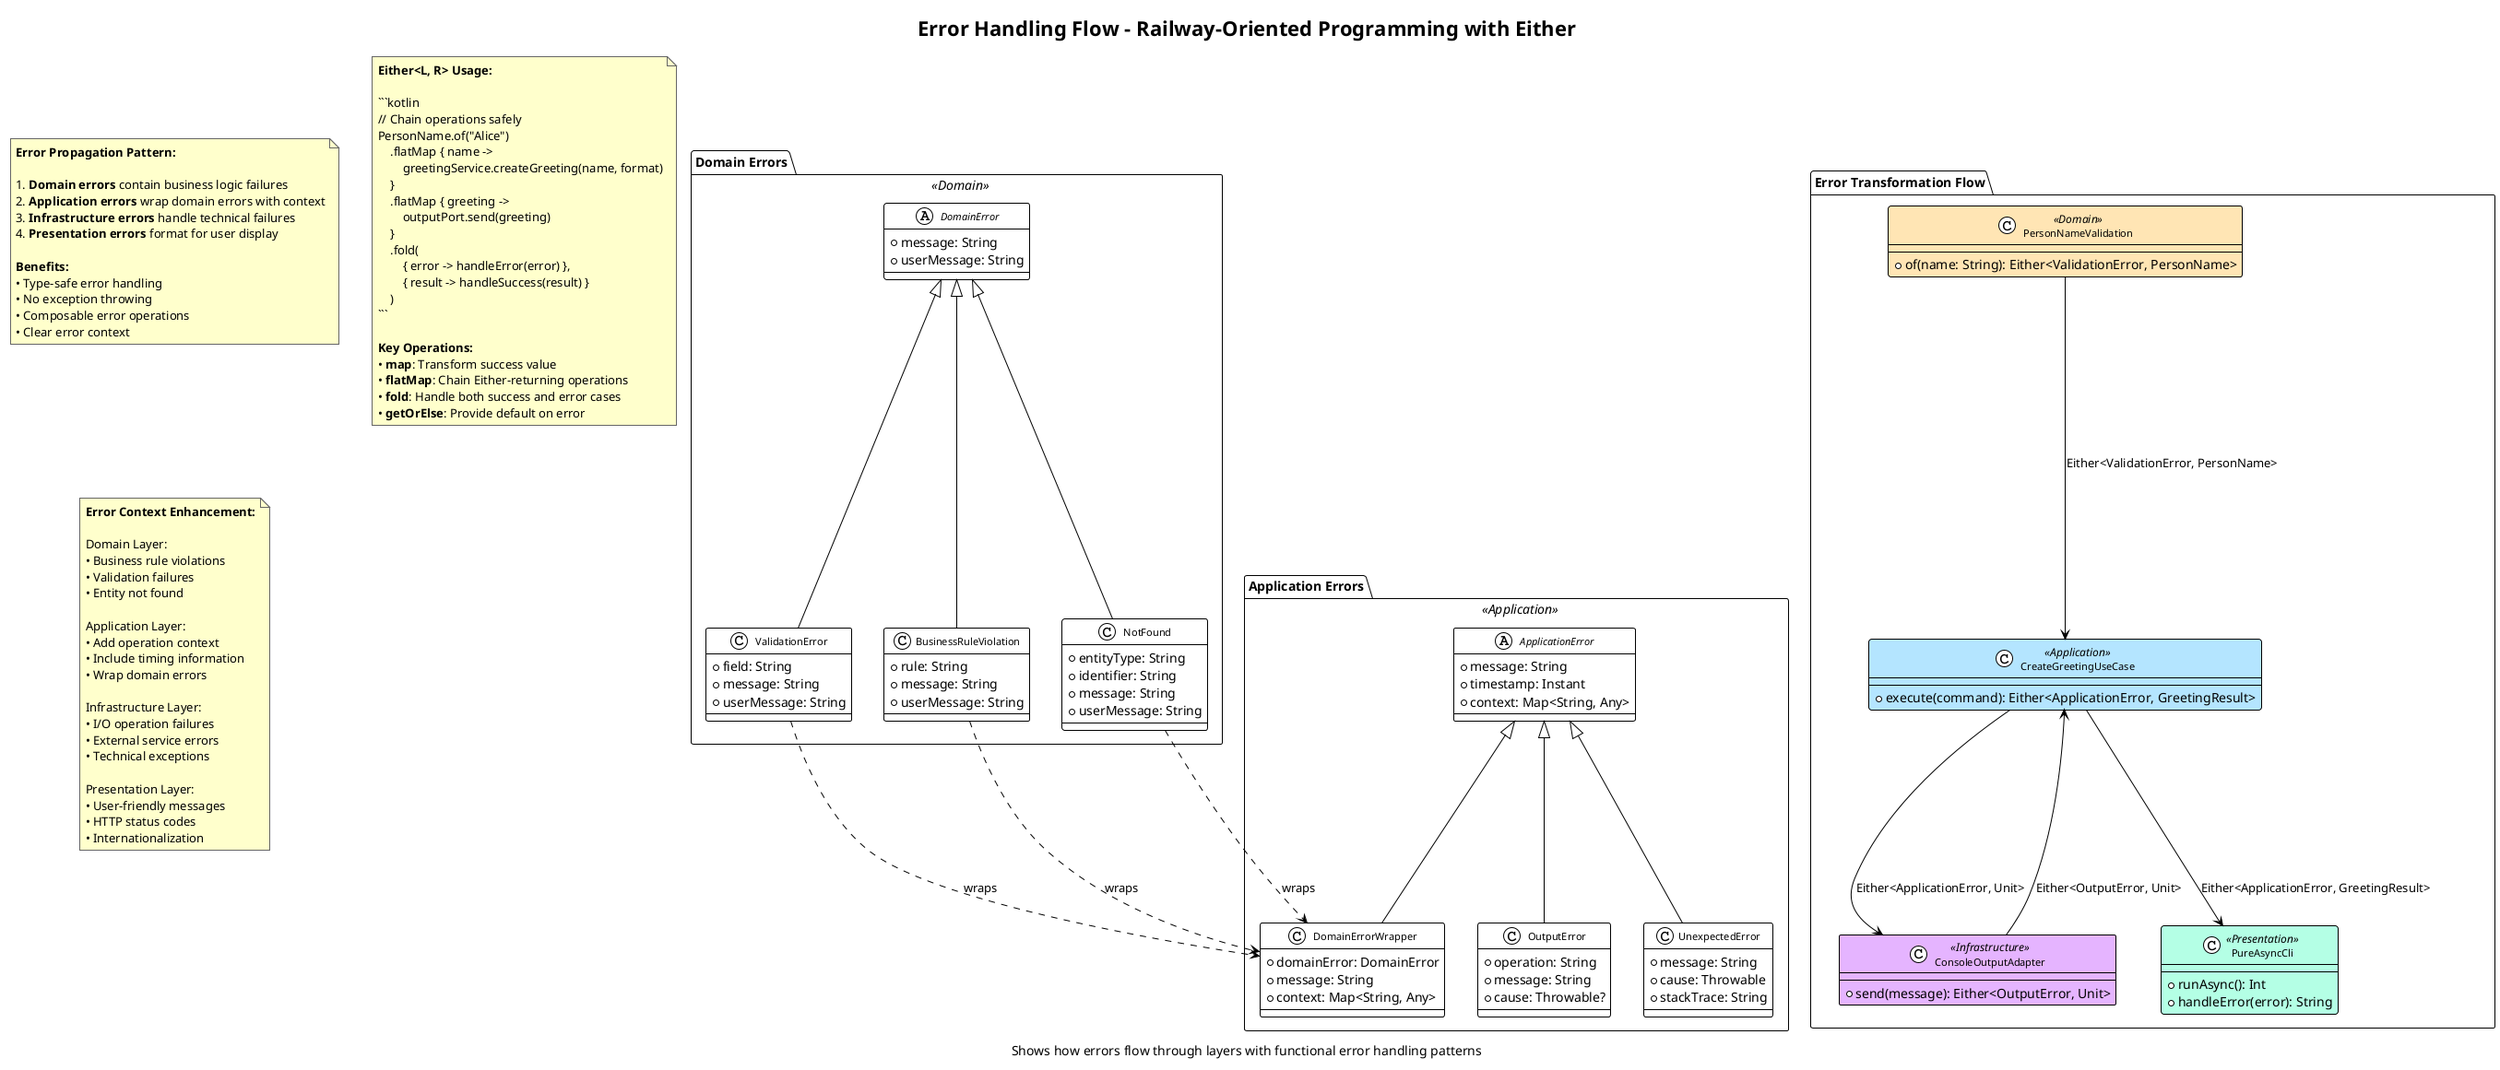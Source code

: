 @startuml error-handling-flow
!theme plain
title Error Handling Flow - Railway-Oriented Programming with Either
caption Shows how errors flow through layers with functional error handling patterns

skinparam class {
    BackgroundColor<<Domain>> #FFE5B4
    BackgroundColor<<Application>> #B4E5FF
    BackgroundColor<<Infrastructure>> #E5B4FF
    BackgroundColor<<Presentation>> #B4FFE5
    BorderColor Black
    FontSize 11
}

skinparam note {
    BackgroundColor #FFFFCC
    BorderColor #666666
}

' Domain Error Hierarchy
package "Domain Errors" <<Domain>> {
    abstract class DomainError {
        + message: String
        + userMessage: String
    }
    
    class ValidationError {
        + field: String
        + message: String
        + userMessage: String
    }
    
    class BusinessRuleViolation {
        + rule: String
        + message: String
        + userMessage: String
    }
    
    class NotFound {
        + entityType: String
        + identifier: String
        + message: String
        + userMessage: String
    }
}

' Application Error Hierarchy  
package "Application Errors" <<Application>> {
    abstract class ApplicationError {
        + message: String
        + timestamp: Instant
        + context: Map<String, Any>
    }
    
    class DomainErrorWrapper {
        + domainError: DomainError
        + message: String
        + context: Map<String, Any>
    }
    
    class OutputError {
        + operation: String
        + message: String
        + cause: Throwable?
    }
    
    class UnexpectedError {
        + message: String
        + cause: Throwable
        + stackTrace: String
    }
}

' Error Flow Through Layers
package "Error Transformation Flow" {
    
    class PersonNameValidation <<Domain>> {
        + of(name: String): Either<ValidationError, PersonName>
    }
    
    class CreateGreetingUseCase <<Application>> {
        + execute(command): Either<ApplicationError, GreetingResult>
    }
    
    class ConsoleOutputAdapter <<Infrastructure>> {
        + send(message): Either<OutputError, Unit>
    }
    
    class PureAsyncCli <<Presentation>> {
        + runAsync(): Int
        + handleError(error): String
    }
}

' Inheritance relationships
DomainError <|-- ValidationError
DomainError <|-- BusinessRuleViolation  
DomainError <|-- NotFound

ApplicationError <|-- DomainErrorWrapper
ApplicationError <|-- OutputError
ApplicationError <|-- UnexpectedError

' Error transformation flow
PersonNameValidation --> CreateGreetingUseCase : Either<ValidationError, PersonName>
CreateGreetingUseCase --> ConsoleOutputAdapter : Either<ApplicationError, Unit>
ConsoleOutputAdapter --> CreateGreetingUseCase : Either<OutputError, Unit>
CreateGreetingUseCase --> PureAsyncCli : Either<ApplicationError, GreetingResult>

' Error mapping
ValidationError ..> DomainErrorWrapper : wraps
BusinessRuleViolation ..> DomainErrorWrapper : wraps
NotFound ..> DomainErrorWrapper : wraps

note as ErrorPropagation
    <b>Error Propagation Pattern:</b>
    
    1. <b>Domain errors</b> contain business logic failures
    2. <b>Application errors</b> wrap domain errors with context
    3. <b>Infrastructure errors</b> handle technical failures
    4. <b>Presentation errors</b> format for user display
    
    <b>Benefits:</b>
    • Type-safe error handling
    • No exception throwing
    • Composable error operations
    • Clear error context
end note

note as EitherPattern
    <b>Either<L, R> Usage:</b>
    
    ```kotlin
    // Chain operations safely
    PersonName.of("Alice")
        .flatMap { name ->
            greetingService.createGreeting(name, format)
        }
        .flatMap { greeting ->
            outputPort.send(greeting)
        }
        .fold(
            { error -> handleError(error) },
            { result -> handleSuccess(result) }
        )
    ```
    
    <b>Key Operations:</b>
    • <b>map</b>: Transform success value
    • <b>flatMap</b>: Chain Either-returning operations
    • <b>fold</b>: Handle both success and error cases
    • <b>getOrElse</b>: Provide default on error
end note

note as ErrorContext
    <b>Error Context Enhancement:</b>
    
    Domain Layer:
    • Business rule violations
    • Validation failures
    • Entity not found
    
    Application Layer:
    • Add operation context
    • Include timing information
    • Wrap domain errors
    
    Infrastructure Layer:
    • I/O operation failures
    • External service errors
    • Technical exceptions
    
    Presentation Layer:
    • User-friendly messages
    • HTTP status codes
    • Internationalization
end note

@enduml